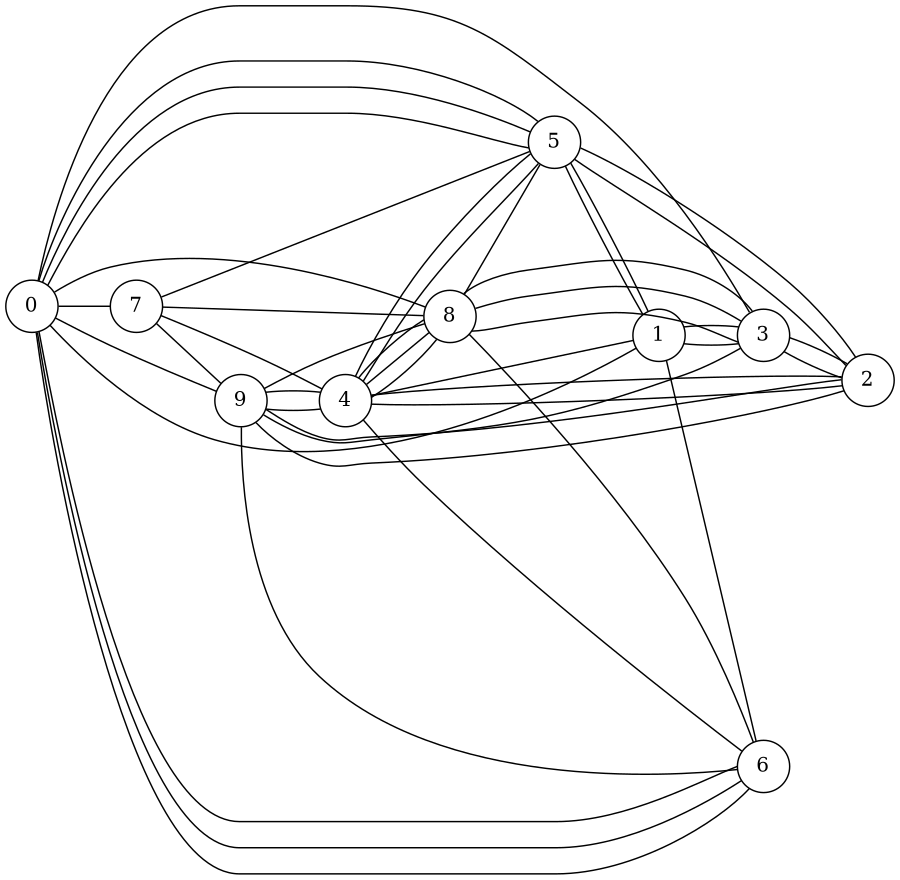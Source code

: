 graph unix {
	graph [ dpi = 300 ];
	node [shape=circle];
	size="6,6";
	rankdir="LR";

	"0" -- "7"
	"0" -- "3"
	"0" -- "9"
	"0" -- "6"
	"0" -- "5"
	"0" -- "6"
	"0" -- "5"
	"0" -- "5"
	"0" -- "1"
	"1" -- "6"
	"1" -- "5"
	"1" -- "3"
	"2" -- "9"
	"2" -- "3"
	"2" -- "5"
	"2" -- "9"
	"2" -- "4"
	"3" -- "2"
	"3" -- "1"
	"3" -- "8"
	"3" -- "9"
	"4" -- "7"
	"4" -- "8"
	"4" -- "8"
	"4" -- "5"
	"4" -- "9"
	"4" -- "2"
	"4" -- "1"
	"4" -- "6"
	"5" -- "2"
	"5" -- "1"
	"5" -- "4"
	"6" -- "9"
	"6" -- "8"
	"6" -- "0"
	"7" -- "9"
	"7" -- "5"
	"8" -- "3"
	"8" -- "7"
	"8" -- "5"
	"8" -- "9"
	"8" -- "3"
	"8" -- "4"
	"8" -- "0"
	"9" -- "4"
}

